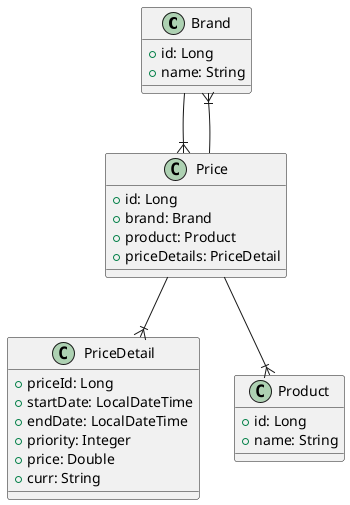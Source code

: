 @startuml
class Brand {
    + id: Long
    + name: String
}

class Price {
    + id: Long
    + brand: Brand
    + product: Product
    + priceDetails: PriceDetail
}

class PriceDetail {
    + priceId: Long
    + startDate: LocalDateTime
    + endDate: LocalDateTime
    + priority: Integer
    + price: Double
    + curr: String
}

class Product {
    + id: Long
    + name: String
}

Brand --|{ Price
Price --|{ PriceDetail
Price --|{ Brand
Price --|{ Product
@enduml
